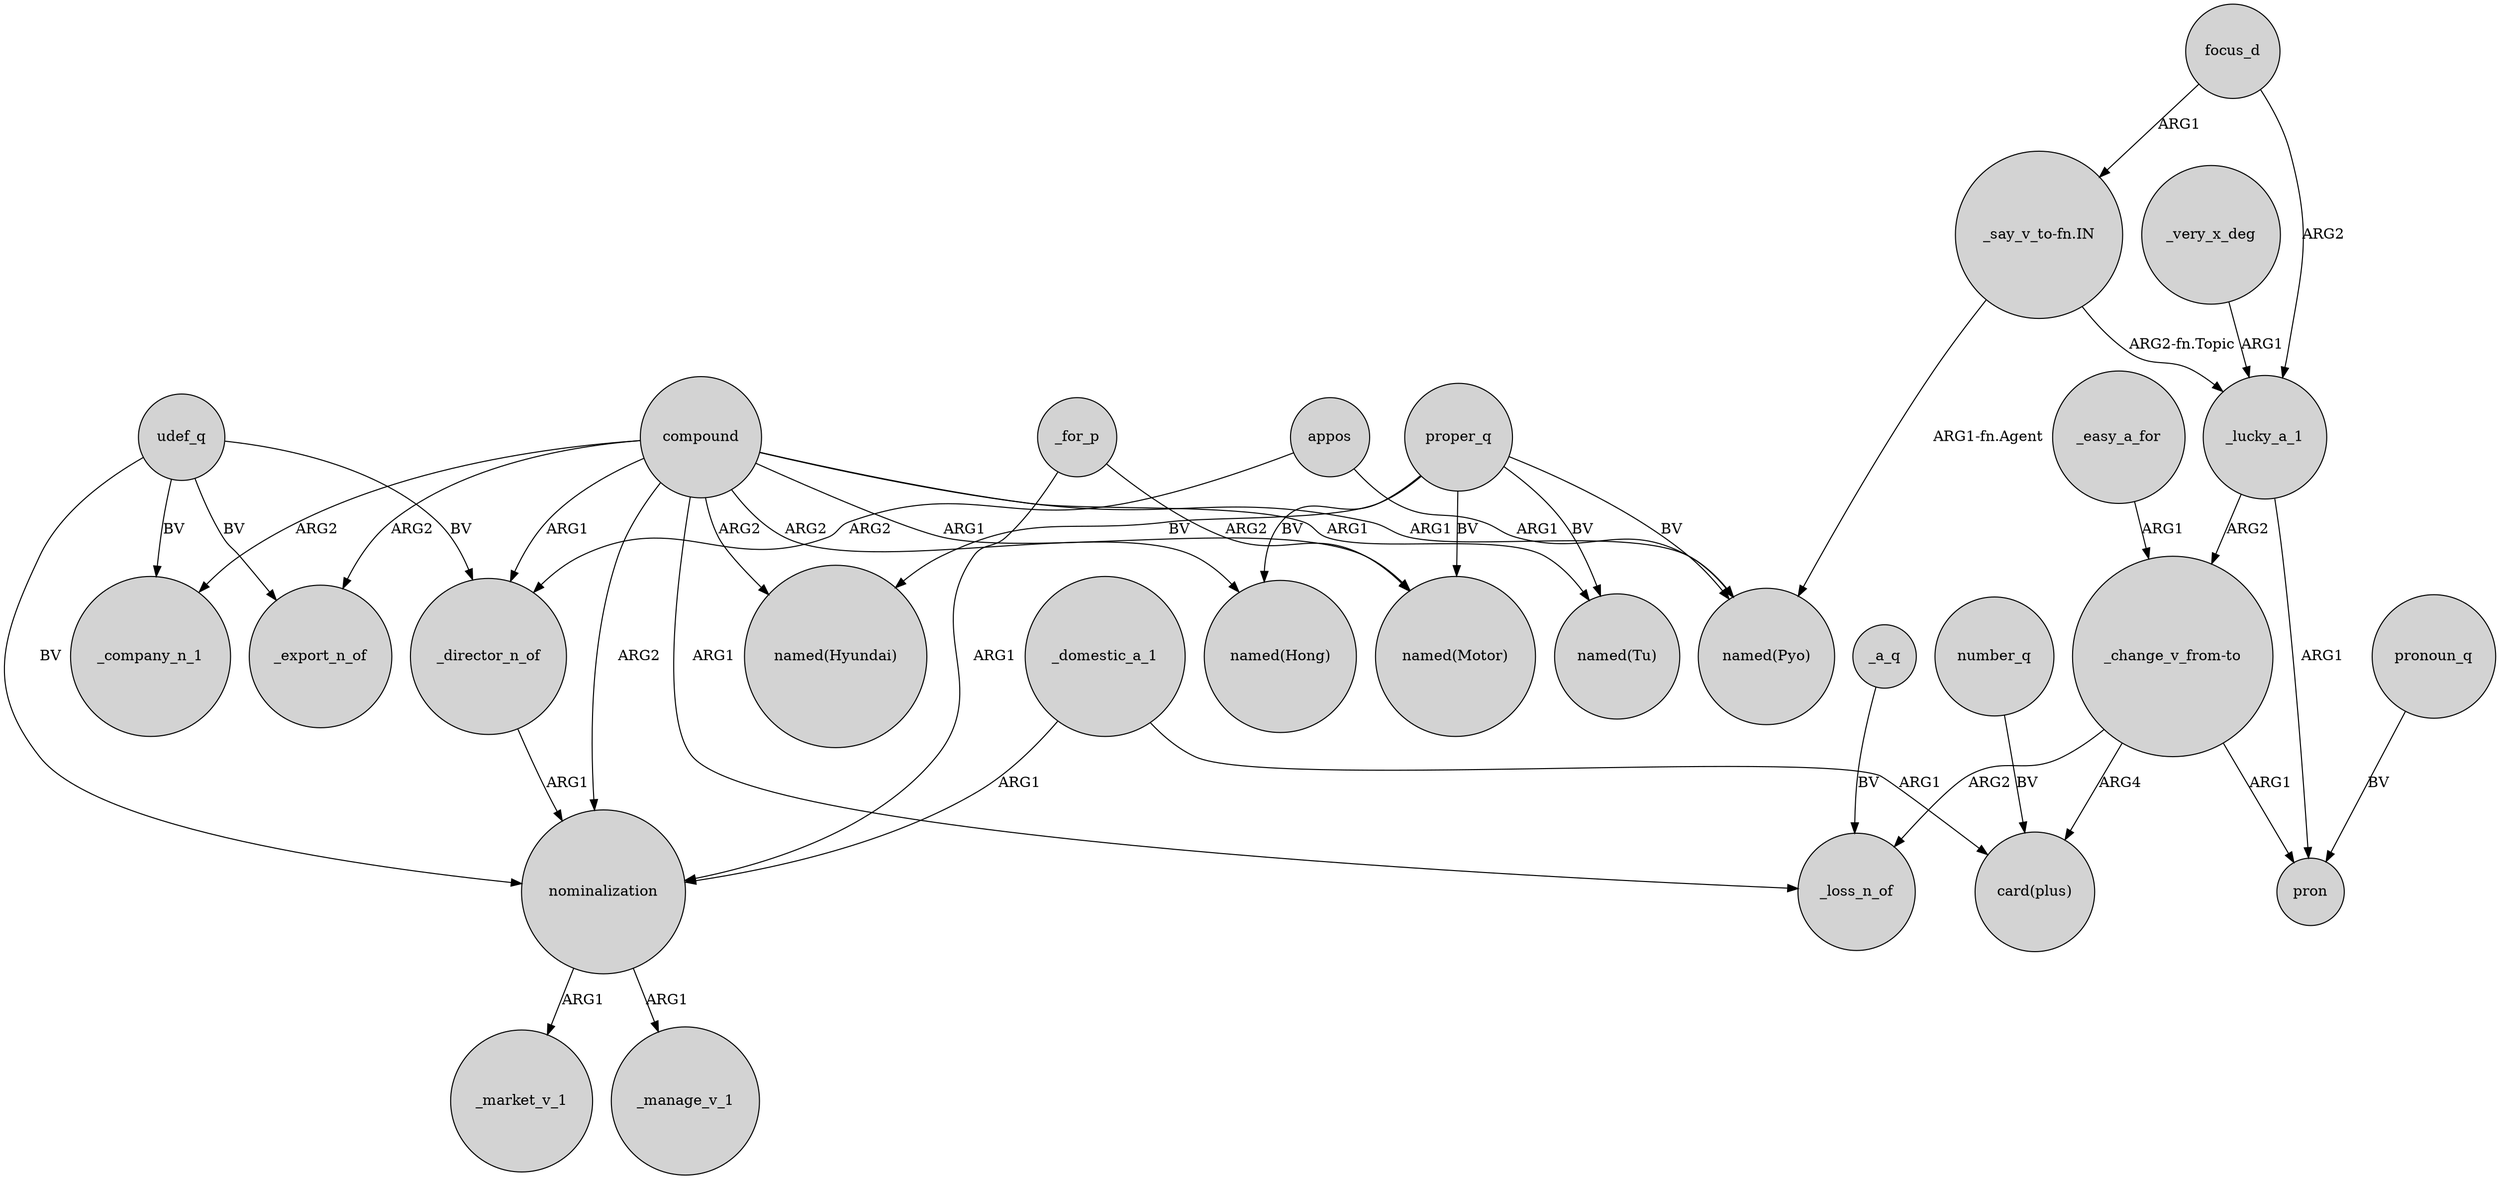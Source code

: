 digraph {
	node [shape=circle style=filled]
	udef_q -> _company_n_1 [label=BV]
	_lucky_a_1 -> pron [label=ARG1]
	_a_q -> _loss_n_of [label=BV]
	nominalization -> _market_v_1 [label=ARG1]
	"_change_v_from-to" -> pron [label=ARG1]
	compound -> "named(Tu)" [label=ARG1]
	compound -> _company_n_1 [label=ARG2]
	_domestic_a_1 -> "card(plus)" [label=ARG1]
	proper_q -> "named(Hyundai)" [label=BV]
	compound -> "named(Hong)" [label=ARG2]
	compound -> nominalization [label=ARG2]
	focus_d -> _lucky_a_1 [label=ARG2]
	"_change_v_from-to" -> "card(plus)" [label=ARG4]
	compound -> "named(Motor)" [label=ARG1]
	_domestic_a_1 -> nominalization [label=ARG1]
	proper_q -> "named(Tu)" [label=BV]
	focus_d -> "_say_v_to-fn.IN" [label=ARG1]
	proper_q -> "named(Hong)" [label=BV]
	pronoun_q -> pron [label=BV]
	compound -> "named(Pyo)" [label=ARG1]
	"_change_v_from-to" -> _loss_n_of [label=ARG2]
	_easy_a_for -> "_change_v_from-to" [label=ARG1]
	proper_q -> "named(Motor)" [label=BV]
	_lucky_a_1 -> "_change_v_from-to" [label=ARG2]
	appos -> "named(Pyo)" [label=ARG1]
	"_say_v_to-fn.IN" -> _lucky_a_1 [label="ARG2-fn.Topic"]
	udef_q -> nominalization [label=BV]
	udef_q -> _export_n_of [label=BV]
	_for_p -> nominalization [label=ARG1]
	number_q -> "card(plus)" [label=BV]
	compound -> _loss_n_of [label=ARG1]
	_very_x_deg -> _lucky_a_1 [label=ARG1]
	proper_q -> "named(Pyo)" [label=BV]
	_for_p -> "named(Motor)" [label=ARG2]
	"_say_v_to-fn.IN" -> "named(Pyo)" [label="ARG1-fn.Agent"]
	compound -> _director_n_of [label=ARG1]
	compound -> "named(Hyundai)" [label=ARG2]
	nominalization -> _manage_v_1 [label=ARG1]
	appos -> _director_n_of [label=ARG2]
	udef_q -> _director_n_of [label=BV]
	_director_n_of -> nominalization [label=ARG1]
	compound -> _export_n_of [label=ARG2]
}
